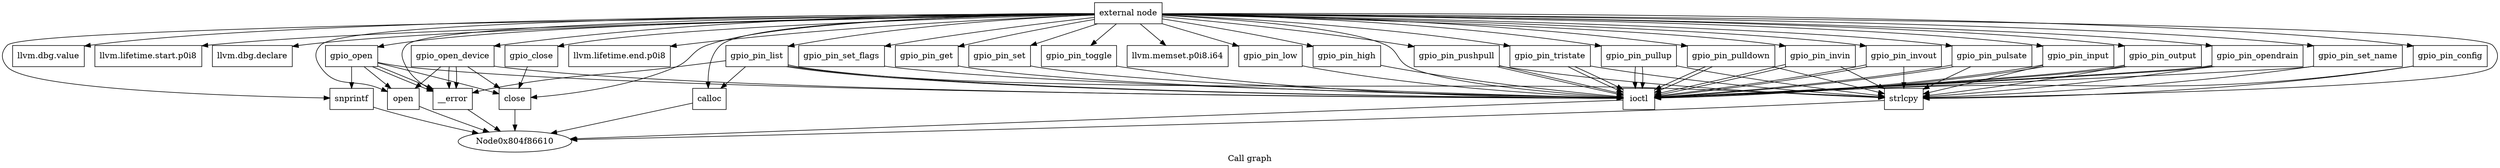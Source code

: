 digraph "Call graph" {
	label="Call graph";

	Node0x804f865e0 [shape=record,label="{external node}"];
	Node0x804f865e0 -> Node0x804f86670;
	Node0x804f865e0 -> Node0x804f868b0;
	Node0x804f865e0 -> Node0x804f86910;
	Node0x804f865e0 -> Node0x804f86970;
	Node0x804f865e0 -> Node0x804f866d0;
	Node0x804f865e0 -> Node0x804f86730;
	Node0x804f865e0 -> Node0x804f86790;
	Node0x804f865e0 -> Node0x804f867f0;
	Node0x804f865e0 -> Node0x804f86850;
	Node0x804f865e0 -> Node0x804f869d0;
	Node0x804f865e0 -> Node0x804f86a30;
	Node0x804f865e0 -> Node0x804f86a90;
	Node0x804f865e0 -> Node0x804f86af0;
	Node0x804f865e0 -> Node0x804f86b50;
	Node0x804f865e0 -> Node0x804f86bb0;
	Node0x804f865e0 -> Node0x804f86c10;
	Node0x804f865e0 -> Node0x804f86c70;
	Node0x804f865e0 -> Node0x804f86cd0;
	Node0x804f865e0 -> Node0x804f86d30;
	Node0x804f865e0 -> Node0x804f86d90;
	Node0x804f865e0 -> Node0x804f86df0;
	Node0x804f865e0 -> Node0x804f86e50;
	Node0x804f865e0 -> Node0x804f86eb0;
	Node0x804f865e0 -> Node0x804f86f10;
	Node0x804f865e0 -> Node0x804f86f70;
	Node0x804f865e0 -> Node0x804f86fd0;
	Node0x804f865e0 -> Node0x804f9c030;
	Node0x804f865e0 -> Node0x804f9c090;
	Node0x804f865e0 -> Node0x804f9c0f0;
	Node0x804f865e0 -> Node0x804f9c150;
	Node0x804f865e0 -> Node0x804f9c1b0;
	Node0x804f865e0 -> Node0x804f9c210;
	Node0x804f865e0 -> Node0x804f9c270;
	Node0x804f865e0 -> Node0x804f9c2d0;
	Node0x804f86670 [shape=record,label="{gpio_open}"];
	Node0x804f86670 -> Node0x804f866d0;
	Node0x804f86670 -> Node0x804f86730;
	Node0x804f86670 -> Node0x804f86790;
	Node0x804f86670 -> Node0x804f867f0;
	Node0x804f86670 -> Node0x804f86850;
	Node0x804f86670 -> Node0x804f867f0;
	Node0x804f868b0 [shape=record,label="{llvm.dbg.value}"];
	Node0x804f86910 [shape=record,label="{llvm.lifetime.start.p0i8}"];
	Node0x804f86970 [shape=record,label="{llvm.dbg.declare}"];
	Node0x804f866d0 [shape=record,label="{snprintf}"];
	Node0x804f866d0 -> Node0x804f86610;
	Node0x804f86730 [shape=record,label="{open}"];
	Node0x804f86730 -> Node0x804f86610;
	Node0x804f86790 [shape=record,label="{ioctl}"];
	Node0x804f86790 -> Node0x804f86610;
	Node0x804f867f0 [shape=record,label="{__error}"];
	Node0x804f867f0 -> Node0x804f86610;
	Node0x804f86850 [shape=record,label="{close}"];
	Node0x804f86850 -> Node0x804f86610;
	Node0x804f869d0 [shape=record,label="{llvm.lifetime.end.p0i8}"];
	Node0x804f86a30 [shape=record,label="{gpio_open_device}"];
	Node0x804f86a30 -> Node0x804f86730;
	Node0x804f86a30 -> Node0x804f86790;
	Node0x804f86a30 -> Node0x804f867f0;
	Node0x804f86a30 -> Node0x804f86850;
	Node0x804f86a30 -> Node0x804f867f0;
	Node0x804f86a90 [shape=record,label="{gpio_close}"];
	Node0x804f86a90 -> Node0x804f86850;
	Node0x804f86af0 [shape=record,label="{gpio_pin_list}"];
	Node0x804f86af0 -> Node0x804f86790;
	Node0x804f86af0 -> Node0x804f867f0;
	Node0x804f86af0 -> Node0x804f86b50;
	Node0x804f86af0 -> Node0x804f86790;
	Node0x804f86af0 -> Node0x804f86bb0;
	Node0x804f86b50 [shape=record,label="{calloc}"];
	Node0x804f86b50 -> Node0x804f86610;
	Node0x804f86bb0 [shape=record,label="{strlcpy}"];
	Node0x804f86bb0 -> Node0x804f86610;
	Node0x804f86c10 [shape=record,label="{gpio_pin_config}"];
	Node0x804f86c10 -> Node0x804f86790;
	Node0x804f86c10 -> Node0x804f86bb0;
	Node0x804f86c70 [shape=record,label="{gpio_pin_set_name}"];
	Node0x804f86c70 -> Node0x804f86bb0;
	Node0x804f86c70 -> Node0x804f86790;
	Node0x804f86cd0 [shape=record,label="{llvm.memset.p0i8.i64}"];
	Node0x804f86d30 [shape=record,label="{gpio_pin_set_flags}"];
	Node0x804f86d30 -> Node0x804f86790;
	Node0x804f86d90 [shape=record,label="{gpio_pin_get}"];
	Node0x804f86d90 -> Node0x804f86790;
	Node0x804f86df0 [shape=record,label="{gpio_pin_set}"];
	Node0x804f86df0 -> Node0x804f86790;
	Node0x804f9c150 [shape=record,label="{gpio_pin_pullup}"];
	Node0x804f9c150 -> Node0x804f86790;
	Node0x804f9c150 -> Node0x804f86bb0;
	Node0x804f9c150 -> Node0x804f86790;
	Node0x804f86e50 [shape=record,label="{gpio_pin_toggle}"];
	Node0x804f86e50 -> Node0x804f86790;
	Node0x804f86eb0 [shape=record,label="{gpio_pin_low}"];
	Node0x804f86eb0 -> Node0x804f86790;
	Node0x804f86f10 [shape=record,label="{gpio_pin_high}"];
	Node0x804f86f10 -> Node0x804f86790;
	Node0x804f86f70 [shape=record,label="{gpio_pin_input}"];
	Node0x804f86f70 -> Node0x804f86790;
	Node0x804f86f70 -> Node0x804f86bb0;
	Node0x804f86f70 -> Node0x804f86790;
	Node0x804f86fd0 [shape=record,label="{gpio_pin_output}"];
	Node0x804f86fd0 -> Node0x804f86790;
	Node0x804f86fd0 -> Node0x804f86bb0;
	Node0x804f86fd0 -> Node0x804f86790;
	Node0x804f9c030 [shape=record,label="{gpio_pin_opendrain}"];
	Node0x804f9c030 -> Node0x804f86790;
	Node0x804f9c030 -> Node0x804f86bb0;
	Node0x804f9c030 -> Node0x804f86790;
	Node0x804f9c090 [shape=record,label="{gpio_pin_pushpull}"];
	Node0x804f9c090 -> Node0x804f86790;
	Node0x804f9c090 -> Node0x804f86bb0;
	Node0x804f9c090 -> Node0x804f86790;
	Node0x804f9c0f0 [shape=record,label="{gpio_pin_tristate}"];
	Node0x804f9c0f0 -> Node0x804f86790;
	Node0x804f9c0f0 -> Node0x804f86bb0;
	Node0x804f9c0f0 -> Node0x804f86790;
	Node0x804f9c1b0 [shape=record,label="{gpio_pin_pulldown}"];
	Node0x804f9c1b0 -> Node0x804f86790;
	Node0x804f9c1b0 -> Node0x804f86bb0;
	Node0x804f9c1b0 -> Node0x804f86790;
	Node0x804f9c210 [shape=record,label="{gpio_pin_invin}"];
	Node0x804f9c210 -> Node0x804f86790;
	Node0x804f9c210 -> Node0x804f86bb0;
	Node0x804f9c210 -> Node0x804f86790;
	Node0x804f9c270 [shape=record,label="{gpio_pin_invout}"];
	Node0x804f9c270 -> Node0x804f86790;
	Node0x804f9c270 -> Node0x804f86bb0;
	Node0x804f9c270 -> Node0x804f86790;
	Node0x804f9c2d0 [shape=record,label="{gpio_pin_pulsate}"];
	Node0x804f9c2d0 -> Node0x804f86790;
	Node0x804f9c2d0 -> Node0x804f86bb0;
	Node0x804f9c2d0 -> Node0x804f86790;
}
